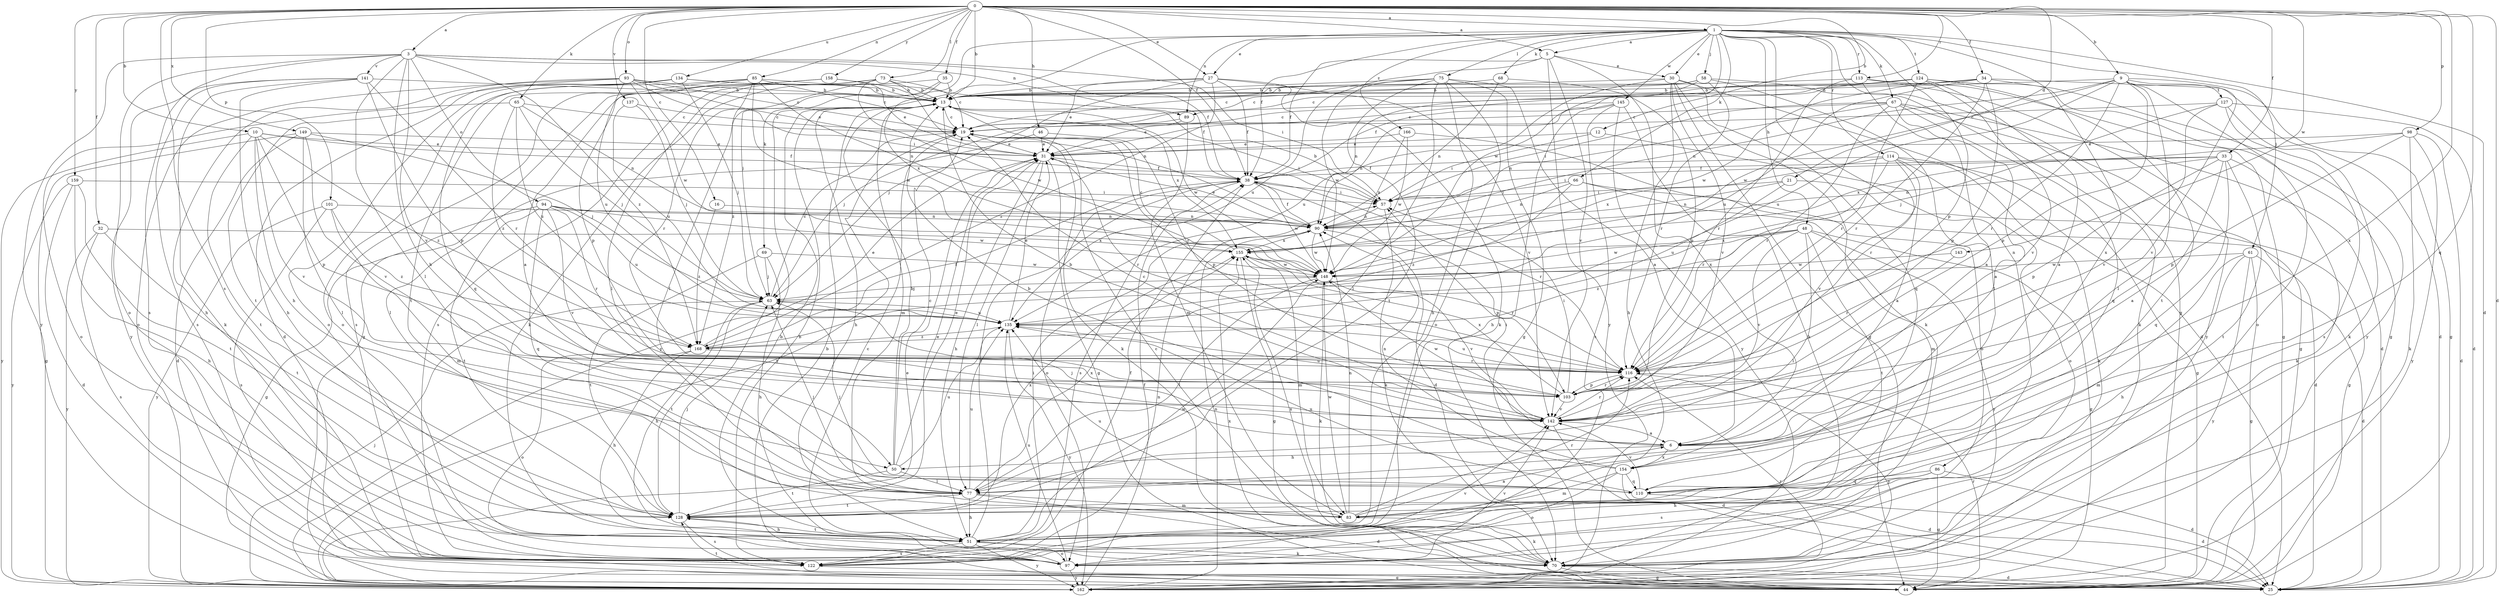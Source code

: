 strict digraph  {
0;
1;
3;
5;
6;
9;
10;
12;
13;
16;
19;
21;
25;
27;
30;
31;
32;
33;
34;
35;
38;
44;
46;
48;
50;
51;
57;
58;
61;
63;
65;
66;
67;
68;
69;
70;
73;
75;
77;
83;
85;
86;
89;
90;
93;
94;
97;
98;
101;
103;
110;
113;
114;
116;
122;
124;
127;
128;
134;
135;
137;
141;
142;
143;
145;
148;
149;
154;
155;
158;
159;
162;
166;
168;
0 -> 1  [label=a];
0 -> 3  [label=a];
0 -> 5  [label=a];
0 -> 9  [label=b];
0 -> 10  [label=b];
0 -> 12  [label=b];
0 -> 13  [label=b];
0 -> 16  [label=c];
0 -> 21  [label=d];
0 -> 25  [label=d];
0 -> 27  [label=e];
0 -> 32  [label=f];
0 -> 33  [label=f];
0 -> 34  [label=f];
0 -> 35  [label=f];
0 -> 38  [label=f];
0 -> 46  [label=h];
0 -> 65  [label=k];
0 -> 73  [label=l];
0 -> 85  [label=n];
0 -> 93  [label=o];
0 -> 98  [label=p];
0 -> 101  [label=p];
0 -> 110  [label=q];
0 -> 113  [label=r];
0 -> 122  [label=s];
0 -> 134  [label=u];
0 -> 137  [label=v];
0 -> 143  [label=w];
0 -> 149  [label=x];
0 -> 154  [label=x];
0 -> 158  [label=y];
0 -> 159  [label=y];
1 -> 5  [label=a];
1 -> 25  [label=d];
1 -> 27  [label=e];
1 -> 30  [label=e];
1 -> 38  [label=f];
1 -> 44  [label=g];
1 -> 48  [label=h];
1 -> 58  [label=j];
1 -> 61  [label=j];
1 -> 63  [label=j];
1 -> 66  [label=k];
1 -> 67  [label=k];
1 -> 68  [label=k];
1 -> 69  [label=k];
1 -> 75  [label=l];
1 -> 86  [label=n];
1 -> 89  [label=n];
1 -> 103  [label=p];
1 -> 113  [label=r];
1 -> 114  [label=r];
1 -> 124  [label=t];
1 -> 145  [label=w];
1 -> 148  [label=w];
1 -> 154  [label=x];
1 -> 166  [label=z];
3 -> 38  [label=f];
3 -> 50  [label=h];
3 -> 57  [label=i];
3 -> 77  [label=l];
3 -> 89  [label=n];
3 -> 94  [label=o];
3 -> 97  [label=o];
3 -> 122  [label=s];
3 -> 141  [label=v];
3 -> 142  [label=v];
3 -> 162  [label=y];
3 -> 168  [label=z];
5 -> 30  [label=e];
5 -> 38  [label=f];
5 -> 135  [label=u];
5 -> 142  [label=v];
5 -> 154  [label=x];
5 -> 162  [label=y];
6 -> 50  [label=h];
6 -> 57  [label=i];
6 -> 63  [label=j];
6 -> 154  [label=x];
9 -> 44  [label=g];
9 -> 77  [label=l];
9 -> 89  [label=n];
9 -> 90  [label=n];
9 -> 97  [label=o];
9 -> 103  [label=p];
9 -> 116  [label=r];
9 -> 127  [label=t];
9 -> 135  [label=u];
9 -> 142  [label=v];
9 -> 148  [label=w];
10 -> 31  [label=e];
10 -> 38  [label=f];
10 -> 50  [label=h];
10 -> 103  [label=p];
10 -> 128  [label=t];
10 -> 142  [label=v];
10 -> 162  [label=y];
10 -> 168  [label=z];
12 -> 31  [label=e];
12 -> 57  [label=i];
12 -> 116  [label=r];
13 -> 19  [label=c];
13 -> 51  [label=h];
13 -> 83  [label=m];
13 -> 116  [label=r];
13 -> 148  [label=w];
13 -> 155  [label=x];
13 -> 162  [label=y];
16 -> 90  [label=n];
16 -> 168  [label=z];
19 -> 31  [label=e];
19 -> 70  [label=k];
19 -> 103  [label=p];
19 -> 162  [label=y];
21 -> 44  [label=g];
21 -> 57  [label=i];
21 -> 90  [label=n];
21 -> 135  [label=u];
27 -> 13  [label=b];
27 -> 31  [label=e];
27 -> 38  [label=f];
27 -> 63  [label=j];
27 -> 70  [label=k];
27 -> 142  [label=v];
27 -> 168  [label=z];
30 -> 13  [label=b];
30 -> 25  [label=d];
30 -> 44  [label=g];
30 -> 51  [label=h];
30 -> 70  [label=k];
30 -> 110  [label=q];
30 -> 135  [label=u];
30 -> 142  [label=v];
31 -> 38  [label=f];
31 -> 44  [label=g];
31 -> 51  [label=h];
31 -> 77  [label=l];
31 -> 116  [label=r];
32 -> 122  [label=s];
32 -> 128  [label=t];
32 -> 155  [label=x];
32 -> 162  [label=y];
33 -> 6  [label=a];
33 -> 38  [label=f];
33 -> 57  [label=i];
33 -> 70  [label=k];
33 -> 90  [label=n];
33 -> 103  [label=p];
33 -> 110  [label=q];
33 -> 128  [label=t];
34 -> 13  [label=b];
34 -> 19  [label=c];
34 -> 25  [label=d];
34 -> 103  [label=p];
34 -> 116  [label=r];
34 -> 135  [label=u];
34 -> 148  [label=w];
34 -> 162  [label=y];
35 -> 13  [label=b];
35 -> 70  [label=k];
35 -> 77  [label=l];
35 -> 155  [label=x];
38 -> 25  [label=d];
38 -> 57  [label=i];
38 -> 97  [label=o];
38 -> 116  [label=r];
38 -> 122  [label=s];
38 -> 148  [label=w];
44 -> 13  [label=b];
44 -> 116  [label=r];
44 -> 128  [label=t];
44 -> 155  [label=x];
46 -> 31  [label=e];
46 -> 57  [label=i];
46 -> 77  [label=l];
48 -> 44  [label=g];
48 -> 77  [label=l];
48 -> 128  [label=t];
48 -> 142  [label=v];
48 -> 148  [label=w];
48 -> 155  [label=x];
48 -> 162  [label=y];
48 -> 168  [label=z];
50 -> 13  [label=b];
50 -> 19  [label=c];
50 -> 31  [label=e];
50 -> 77  [label=l];
50 -> 128  [label=t];
50 -> 135  [label=u];
51 -> 38  [label=f];
51 -> 57  [label=i];
51 -> 70  [label=k];
51 -> 97  [label=o];
51 -> 122  [label=s];
51 -> 128  [label=t];
51 -> 148  [label=w];
51 -> 162  [label=y];
57 -> 13  [label=b];
57 -> 70  [label=k];
57 -> 90  [label=n];
58 -> 13  [label=b];
58 -> 19  [label=c];
58 -> 70  [label=k];
58 -> 77  [label=l];
58 -> 90  [label=n];
58 -> 116  [label=r];
61 -> 25  [label=d];
61 -> 44  [label=g];
61 -> 51  [label=h];
61 -> 83  [label=m];
61 -> 148  [label=w];
61 -> 162  [label=y];
63 -> 19  [label=c];
63 -> 51  [label=h];
63 -> 128  [label=t];
63 -> 135  [label=u];
65 -> 19  [label=c];
65 -> 63  [label=j];
65 -> 90  [label=n];
65 -> 97  [label=o];
65 -> 135  [label=u];
65 -> 168  [label=z];
66 -> 25  [label=d];
66 -> 57  [label=i];
66 -> 83  [label=m];
66 -> 90  [label=n];
66 -> 168  [label=z];
67 -> 6  [label=a];
67 -> 19  [label=c];
67 -> 25  [label=d];
67 -> 44  [label=g];
67 -> 57  [label=i];
67 -> 90  [label=n];
67 -> 110  [label=q];
67 -> 116  [label=r];
68 -> 13  [label=b];
68 -> 90  [label=n];
68 -> 103  [label=p];
69 -> 51  [label=h];
69 -> 63  [label=j];
69 -> 128  [label=t];
69 -> 148  [label=w];
70 -> 19  [label=c];
70 -> 25  [label=d];
70 -> 44  [label=g];
70 -> 155  [label=x];
73 -> 13  [label=b];
73 -> 19  [label=c];
73 -> 77  [label=l];
73 -> 90  [label=n];
73 -> 116  [label=r];
73 -> 122  [label=s];
73 -> 148  [label=w];
75 -> 6  [label=a];
75 -> 13  [label=b];
75 -> 19  [label=c];
75 -> 44  [label=g];
75 -> 51  [label=h];
75 -> 77  [label=l];
75 -> 97  [label=o];
75 -> 128  [label=t];
75 -> 148  [label=w];
77 -> 25  [label=d];
77 -> 51  [label=h];
77 -> 63  [label=j];
77 -> 83  [label=m];
77 -> 128  [label=t];
77 -> 135  [label=u];
77 -> 155  [label=x];
83 -> 6  [label=a];
83 -> 70  [label=k];
83 -> 90  [label=n];
83 -> 116  [label=r];
83 -> 135  [label=u];
83 -> 148  [label=w];
85 -> 13  [label=b];
85 -> 19  [label=c];
85 -> 90  [label=n];
85 -> 97  [label=o];
85 -> 103  [label=p];
85 -> 128  [label=t];
85 -> 148  [label=w];
85 -> 168  [label=z];
86 -> 25  [label=d];
86 -> 44  [label=g];
86 -> 51  [label=h];
86 -> 110  [label=q];
86 -> 122  [label=s];
89 -> 31  [label=e];
89 -> 63  [label=j];
89 -> 83  [label=m];
90 -> 31  [label=e];
90 -> 38  [label=f];
90 -> 103  [label=p];
90 -> 148  [label=w];
90 -> 155  [label=x];
93 -> 13  [label=b];
93 -> 19  [label=c];
93 -> 31  [label=e];
93 -> 51  [label=h];
93 -> 57  [label=i];
93 -> 97  [label=o];
93 -> 128  [label=t];
93 -> 135  [label=u];
93 -> 148  [label=w];
94 -> 44  [label=g];
94 -> 90  [label=n];
94 -> 110  [label=q];
94 -> 116  [label=r];
94 -> 128  [label=t];
94 -> 135  [label=u];
94 -> 142  [label=v];
94 -> 148  [label=w];
97 -> 13  [label=b];
97 -> 19  [label=c];
97 -> 135  [label=u];
97 -> 142  [label=v];
97 -> 162  [label=y];
98 -> 25  [label=d];
98 -> 31  [label=e];
98 -> 70  [label=k];
98 -> 103  [label=p];
98 -> 155  [label=x];
98 -> 162  [label=y];
101 -> 83  [label=m];
101 -> 90  [label=n];
101 -> 122  [label=s];
101 -> 162  [label=y];
101 -> 168  [label=z];
103 -> 57  [label=i];
103 -> 116  [label=r];
103 -> 135  [label=u];
103 -> 142  [label=v];
103 -> 155  [label=x];
110 -> 25  [label=d];
110 -> 63  [label=j];
110 -> 135  [label=u];
110 -> 142  [label=v];
113 -> 6  [label=a];
113 -> 13  [label=b];
113 -> 44  [label=g];
113 -> 116  [label=r];
113 -> 162  [label=y];
114 -> 6  [label=a];
114 -> 38  [label=f];
114 -> 44  [label=g];
114 -> 70  [label=k];
114 -> 97  [label=o];
114 -> 116  [label=r];
114 -> 142  [label=v];
114 -> 155  [label=x];
116 -> 103  [label=p];
116 -> 135  [label=u];
116 -> 162  [label=y];
122 -> 13  [label=b];
122 -> 38  [label=f];
122 -> 44  [label=g];
122 -> 90  [label=n];
122 -> 142  [label=v];
124 -> 6  [label=a];
124 -> 13  [label=b];
124 -> 31  [label=e];
124 -> 38  [label=f];
124 -> 44  [label=g];
124 -> 116  [label=r];
124 -> 128  [label=t];
124 -> 142  [label=v];
127 -> 19  [label=c];
127 -> 25  [label=d];
127 -> 63  [label=j];
127 -> 70  [label=k];
127 -> 122  [label=s];
127 -> 142  [label=v];
128 -> 31  [label=e];
128 -> 51  [label=h];
128 -> 63  [label=j];
128 -> 122  [label=s];
128 -> 155  [label=x];
134 -> 13  [label=b];
134 -> 25  [label=d];
134 -> 38  [label=f];
134 -> 63  [label=j];
134 -> 97  [label=o];
134 -> 110  [label=q];
135 -> 31  [label=e];
135 -> 162  [label=y];
135 -> 168  [label=z];
137 -> 19  [label=c];
137 -> 63  [label=j];
137 -> 135  [label=u];
141 -> 13  [label=b];
141 -> 51  [label=h];
141 -> 70  [label=k];
141 -> 103  [label=p];
141 -> 116  [label=r];
141 -> 122  [label=s];
141 -> 162  [label=y];
142 -> 6  [label=a];
142 -> 13  [label=b];
142 -> 19  [label=c];
142 -> 25  [label=d];
142 -> 116  [label=r];
142 -> 148  [label=w];
143 -> 116  [label=r];
143 -> 148  [label=w];
145 -> 19  [label=c];
145 -> 51  [label=h];
145 -> 70  [label=k];
145 -> 90  [label=n];
145 -> 122  [label=s];
145 -> 162  [label=y];
148 -> 63  [label=j];
148 -> 70  [label=k];
148 -> 77  [label=l];
148 -> 142  [label=v];
149 -> 25  [label=d];
149 -> 31  [label=e];
149 -> 44  [label=g];
149 -> 63  [label=j];
149 -> 77  [label=l];
149 -> 142  [label=v];
154 -> 13  [label=b];
154 -> 25  [label=d];
154 -> 83  [label=m];
154 -> 90  [label=n];
154 -> 97  [label=o];
154 -> 110  [label=q];
155 -> 19  [label=c];
155 -> 44  [label=g];
155 -> 83  [label=m];
155 -> 116  [label=r];
155 -> 148  [label=w];
158 -> 6  [label=a];
158 -> 13  [label=b];
158 -> 31  [label=e];
158 -> 44  [label=g];
158 -> 122  [label=s];
159 -> 25  [label=d];
159 -> 51  [label=h];
159 -> 57  [label=i];
159 -> 128  [label=t];
159 -> 162  [label=y];
162 -> 31  [label=e];
162 -> 38  [label=f];
162 -> 63  [label=j];
162 -> 90  [label=n];
162 -> 116  [label=r];
166 -> 31  [label=e];
166 -> 97  [label=o];
166 -> 148  [label=w];
166 -> 155  [label=x];
168 -> 31  [label=e];
168 -> 38  [label=f];
168 -> 51  [label=h];
168 -> 97  [label=o];
168 -> 116  [label=r];
}
